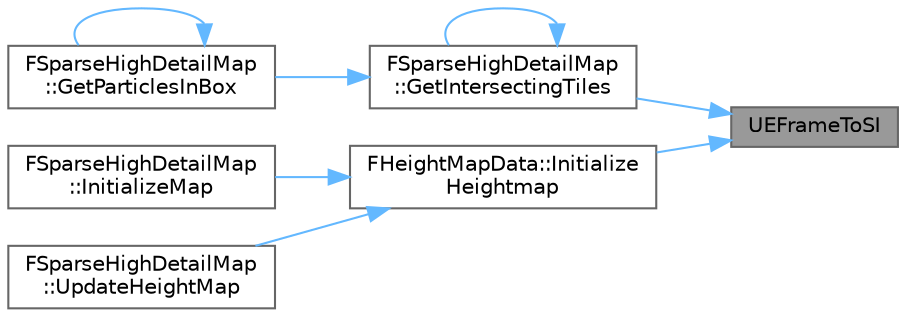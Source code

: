 digraph "UEFrameToSI"
{
 // INTERACTIVE_SVG=YES
 // LATEX_PDF_SIZE
  bgcolor="transparent";
  edge [fontname=Helvetica,fontsize=10,labelfontname=Helvetica,labelfontsize=10];
  node [fontname=Helvetica,fontsize=10,shape=box,height=0.2,width=0.4];
  rankdir="RL";
  Node1 [id="Node000001",label="UEFrameToSI",height=0.2,width=0.4,color="gray40", fillcolor="grey60", style="filled", fontcolor="black",tooltip=" "];
  Node1 -> Node2 [id="edge1_Node000001_Node000002",dir="back",color="steelblue1",style="solid",tooltip=" "];
  Node2 [id="Node000002",label="FSparseHighDetailMap\l::GetIntersectingTiles",height=0.2,width=0.4,color="grey40", fillcolor="white", style="filled",URL="$d1/d85/classFSparseHighDetailMap.html#a7362aea3e00daecc0dcba55c860e81f6",tooltip=" "];
  Node2 -> Node2 [id="edge2_Node000002_Node000002",dir="back",color="steelblue1",style="solid",tooltip=" "];
  Node2 -> Node3 [id="edge3_Node000002_Node000003",dir="back",color="steelblue1",style="solid",tooltip=" "];
  Node3 [id="Node000003",label="FSparseHighDetailMap\l::GetParticlesInBox",height=0.2,width=0.4,color="grey40", fillcolor="white", style="filled",URL="$d1/d85/classFSparseHighDetailMap.html#abd647679f2d16e2bff0472bbb3136de2",tooltip=" "];
  Node3 -> Node3 [id="edge4_Node000003_Node000003",dir="back",color="steelblue1",style="solid",tooltip=" "];
  Node1 -> Node4 [id="edge5_Node000001_Node000004",dir="back",color="steelblue1",style="solid",tooltip=" "];
  Node4 [id="Node000004",label="FHeightMapData::Initialize\lHeightmap",height=0.2,width=0.4,color="grey40", fillcolor="white", style="filled",URL="$d7/d20/structFHeightMapData.html#aa56d07bc1037237ad98758600f868b96",tooltip=" "];
  Node4 -> Node5 [id="edge6_Node000004_Node000005",dir="back",color="steelblue1",style="solid",tooltip=" "];
  Node5 [id="Node000005",label="FSparseHighDetailMap\l::InitializeMap",height=0.2,width=0.4,color="grey40", fillcolor="white", style="filled",URL="$d1/d85/classFSparseHighDetailMap.html#a499ed0f817cf5b258561f3eb204ada50",tooltip=" "];
  Node4 -> Node6 [id="edge7_Node000004_Node000006",dir="back",color="steelblue1",style="solid",tooltip=" "];
  Node6 [id="Node000006",label="FSparseHighDetailMap\l::UpdateHeightMap",height=0.2,width=0.4,color="grey40", fillcolor="white", style="filled",URL="$d1/d85/classFSparseHighDetailMap.html#ae90950e02e0e8423f20f4defce14bf0e",tooltip=" "];
}
